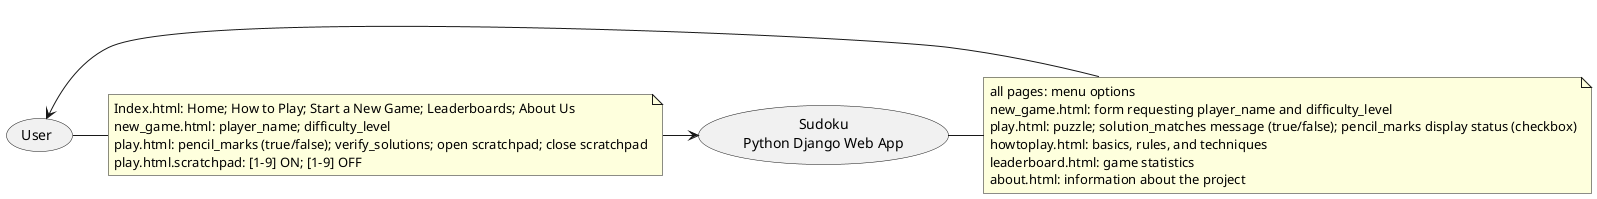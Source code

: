 @startuml
(Sudoku\nPython Django Web App) as (WebApp)

note as input
    Index.html: Home; How to Play; Start a New Game; Leaderboards; About Us
    new_game.html: player_name; difficulty_level
    play.html: pencil_marks (true/false); verify_solutions; open scratchpad; close scratchpad
    play.html.scratchpad: [1-9] ON; [1-9] OFF
end note

note as output
    all pages: menu options
    new_game.html: form requesting player_name and difficulty_level
    play.html: puzzle; solution_matches message (true/false); pencil_marks display status (checkbox)
    howtoplay.html: basics, rules, and techniques
    leaderboard.html: game statistics
    about.html: information about the project
end note

(User) - input
input -> (WebApp)

(WebApp) - output
output -> (User)


@enduml